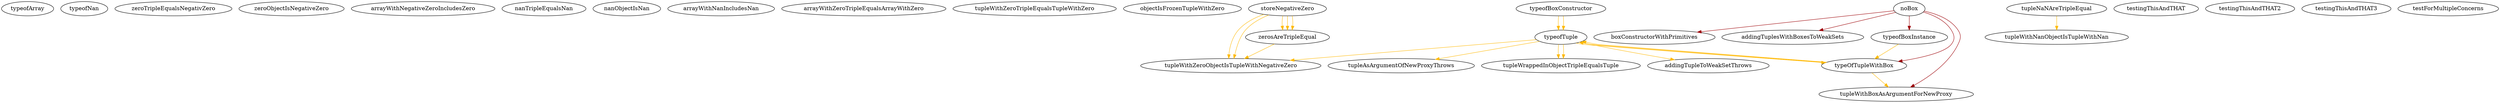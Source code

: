 digraph G {
	typeofArray [shape=oval, color=black];
	typeofNan [shape=oval, color=black];
	zeroTripleEqualsNegativZero [shape=oval, color=black];
	zeroObjectIsNegativeZero [shape=oval, color=black];
	arrayWithNegativeZeroIncludesZero [shape=oval, color=black];
	nanTripleEqualsNan [shape=oval, color=black];
	nanObjectIsNan [shape=oval, color=black];
	arrayWithNanIncludesNan [shape=oval, color=black];
	arrayWithZeroTripleEqualsArrayWithZero [shape=oval, color=black];
	tupleWithZeroTripleEqualsTupleWithZero [shape=oval, color=black];
	objectIsFrozenTupleWithZero [shape=oval, color=black];
	storeNegativeZero [shape=oval, color=black];
	zerosAreTripleEqual [shape=oval, color=black];
		storeNegativeZero -> zerosAreTripleEqual [labelfontcolor="#ffba08", color="#ffba08"];
		storeNegativeZero -> zerosAreTripleEqual [labelfontcolor="#ffba08", color="#ffba08"];
		storeNegativeZero -> zerosAreTripleEqual [labelfontcolor="#ffba08", color="#ffba08"];
	tupleNaNAreTripleEqual [shape=oval, color=black];
	tupleWithZeroObjectIsTupleWithNegativeZero [shape=oval, color=black];
		storeNegativeZero -> tupleWithZeroObjectIsTupleWithNegativeZero [labelfontcolor="#ffba08", color="#ffba08"];
		typeofTuple -> tupleWithZeroObjectIsTupleWithNegativeZero [labelfontcolor="#ffba08", color="#ffba08"];
		zerosAreTripleEqual -> tupleWithZeroObjectIsTupleWithNegativeZero [labelfontcolor="#ffba08", color="#ffba08"];
		storeNegativeZero -> tupleWithZeroObjectIsTupleWithNegativeZero [labelfontcolor="#ffba08", color="#ffba08"];
	tupleWithNanObjectIsTupleWithNan [shape=oval, color=black];
		tupleNaNAreTripleEqual -> tupleWithNanObjectIsTupleWithNan [labelfontcolor="#ffba08", color="#ffba08"];
	typeofTuple [shape=oval, color=black];
		typeOfTupleWithBox -> typeofTuple [labelfontcolor="#ffba08", color="#ffba08"];
		typeofBoxConstructor -> typeofTuple [labelfontcolor="#ffba08", color="#ffba08"];
		typeOfTupleWithBox -> typeofTuple [labelfontcolor="#ffba08", color="#ffba08"];
		typeofBoxConstructor -> typeofTuple [labelfontcolor="#ffba08", color="#ffba08"];
	tupleWrappedInObjectTripleEqualsTuple [shape=oval, color=black];
		typeofTuple -> tupleWrappedInObjectTripleEqualsTuple [labelfontcolor="#ffba08", color="#ffba08"];
		typeofTuple -> tupleWrappedInObjectTripleEqualsTuple [labelfontcolor="#ffba08", color="#ffba08"];
	addingTupleToWeakSetThrows [shape=oval, color=black];
		typeofTuple -> addingTupleToWeakSetThrows [labelfontcolor="#ffba08", color="#ffba08"];
	tupleAsArgumentOfNewProxyThrows [shape=oval, color=black];
		typeofTuple -> tupleAsArgumentOfNewProxyThrows [labelfontcolor="#ffba08", color="#ffba08"];
	typeofBoxConstructor [shape=oval, color=black];
	typeofBoxInstance [shape=oval, color=black];
		noBox -> typeofBoxInstance [labelfontcolor="#9d0208", color="#9d0208"];
	typeOfTupleWithBox [shape=oval, color=black];
		typeofTuple -> typeOfTupleWithBox [labelfontcolor="#ffba08", color="#ffba08"];
		typeofBoxInstance -> typeOfTupleWithBox [labelfontcolor="#ffba08", color="#ffba08"];
		noBox -> typeOfTupleWithBox [labelfontcolor="#9d0208", color="#9d0208"];
	boxConstructorWithPrimitives [shape=oval, color=black];
		noBox -> boxConstructorWithPrimitives [labelfontcolor="#9d0208", color="#9d0208"];
	addingTuplesWithBoxesToWeakSets [shape=oval, color=black];
		noBox -> addingTuplesWithBoxesToWeakSets [labelfontcolor="#9d0208", color="#9d0208"];
	tupleWithBoxAsArgumentForNewProxy [shape=oval, color=black];
		typeOfTupleWithBox -> tupleWithBoxAsArgumentForNewProxy [labelfontcolor="#ffba08", color="#ffba08"];
		noBox -> tupleWithBoxAsArgumentForNewProxy [labelfontcolor="#9d0208", color="#9d0208"];
	testingThisAndTHAT [shape=oval, color=black];
	testingThisAndTHAT2 [shape=oval, color=black];
	testingThisAndTHAT3 [shape=oval, color=black];
	testForMultipleConcerns [shape=oval, color=black];
}

